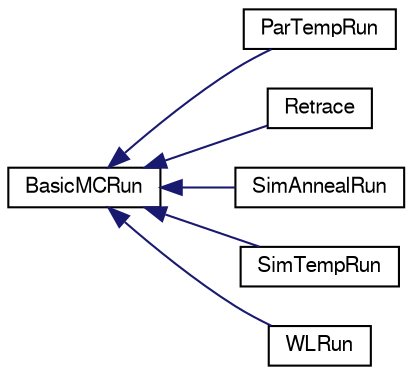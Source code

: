 digraph G
{
  bgcolor="transparent";
  edge [fontname="FreeSans",fontsize="10",labelfontname="FreeSans",labelfontsize="10"];
  node [fontname="FreeSans",fontsize="10",shape=record];
  rankdir=LR;
  Node1 [label="BasicMCRun",height=0.2,width=0.4,color="black",URL="$classBasicMCRun.html",tooltip="Constant temperature Monte Carlo simulations."];
  Node1 -> Node2 [dir=back,color="midnightblue",fontsize="10",style="solid",fontname="FreeSans"];
  Node2 [label="ParTempRun",height=0.2,width=0.4,color="black",URL="$classParTempRun.html",tooltip="Parallel tempering class."];
  Node1 -> Node3 [dir=back,color="midnightblue",fontsize="10",style="solid",fontname="FreeSans"];
  Node3 [label="Retrace",height=0.2,width=0.4,color="black",URL="$classRetrace.html",tooltip="A program to retrace the path of an individual replica of parallel tempering."];
  Node1 -> Node4 [dir=back,color="midnightblue",fontsize="10",style="solid",fontname="FreeSans"];
  Node4 [label="SimAnnealRun",height=0.2,width=0.4,color="black",URL="$classSimAnnealRun.html",tooltip="Simulated annealing."];
  Node1 -> Node5 [dir=back,color="midnightblue",fontsize="10",style="solid",fontname="FreeSans"];
  Node5 [label="SimTempRun",height=0.2,width=0.4,color="black",URL="$classSimTempRun.html",tooltip="Simulated tempering with profasi."];
  Node1 -> Node6 [dir=back,color="midnightblue",fontsize="10",style="solid",fontname="FreeSans"];
  Node6 [label="WLRun",height=0.2,width=0.4,color="black",URL="$classWLRun.html",tooltip="Monte Carlo simulations with the Wang Landau method."];
}
